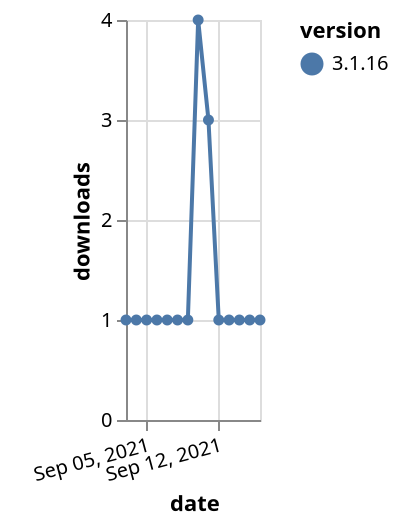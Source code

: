 {"$schema": "https://vega.github.io/schema/vega-lite/v5.json", "description": "A simple bar chart with embedded data.", "data": {"values": [{"date": "2021-09-03", "total": 328, "delta": 1, "version": "3.1.16"}, {"date": "2021-09-04", "total": 329, "delta": 1, "version": "3.1.16"}, {"date": "2021-09-05", "total": 330, "delta": 1, "version": "3.1.16"}, {"date": "2021-09-06", "total": 331, "delta": 1, "version": "3.1.16"}, {"date": "2021-09-07", "total": 332, "delta": 1, "version": "3.1.16"}, {"date": "2021-09-08", "total": 333, "delta": 1, "version": "3.1.16"}, {"date": "2021-09-09", "total": 334, "delta": 1, "version": "3.1.16"}, {"date": "2021-09-10", "total": 338, "delta": 4, "version": "3.1.16"}, {"date": "2021-09-11", "total": 341, "delta": 3, "version": "3.1.16"}, {"date": "2021-09-12", "total": 342, "delta": 1, "version": "3.1.16"}, {"date": "2021-09-13", "total": 343, "delta": 1, "version": "3.1.16"}, {"date": "2021-09-14", "total": 344, "delta": 1, "version": "3.1.16"}, {"date": "2021-09-15", "total": 345, "delta": 1, "version": "3.1.16"}, {"date": "2021-09-16", "total": 346, "delta": 1, "version": "3.1.16"}]}, "width": "container", "mark": {"type": "line", "point": {"filled": true}}, "encoding": {"x": {"field": "date", "type": "temporal", "timeUnit": "yearmonthdate", "title": "date", "axis": {"labelAngle": -15}}, "y": {"field": "delta", "type": "quantitative", "title": "downloads"}, "color": {"field": "version", "type": "nominal"}, "tooltip": {"field": "delta"}}}